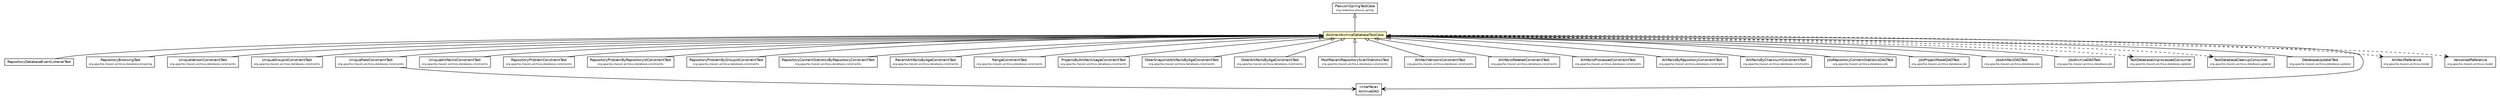#!/usr/local/bin/dot
#
# Class diagram 
# Generated by UmlGraph version 4.6 (http://www.spinellis.gr/sw/umlgraph)
#

digraph G {
	edge [fontname="Helvetica",fontsize=10,labelfontname="Helvetica",labelfontsize=10];
	node [fontname="Helvetica",fontsize=10,shape=plaintext];
	// org.apache.maven.archiva.database.RepositoryDatabaseEventListenerTest
	c25838 [label=<<table border="0" cellborder="1" cellspacing="0" cellpadding="2" port="p" href="./RepositoryDatabaseEventListenerTest.html">
		<tr><td><table border="0" cellspacing="0" cellpadding="1">
			<tr><td> RepositoryDatabaseEventListenerTest </td></tr>
		</table></td></tr>
		</table>>, fontname="Helvetica", fontcolor="black", fontsize=9.0];
	// org.apache.maven.archiva.database.AbstractArchivaDatabaseTestCase
	c25839 [label=<<table border="0" cellborder="1" cellspacing="0" cellpadding="2" port="p" bgcolor="lemonChiffon" href="./AbstractArchivaDatabaseTestCase.html">
		<tr><td><table border="0" cellspacing="0" cellpadding="1">
			<tr><td><font face="Helvetica-Oblique"> AbstractArchivaDatabaseTestCase </font></td></tr>
		</table></td></tr>
		</table>>, fontname="Helvetica", fontcolor="black", fontsize=9.0];
	// org.apache.maven.archiva.database.browsing.RepositoryBrowsingTest
	c25840 [label=<<table border="0" cellborder="1" cellspacing="0" cellpadding="2" port="p" href="./browsing/RepositoryBrowsingTest.html">
		<tr><td><table border="0" cellspacing="0" cellpadding="1">
			<tr><td> RepositoryBrowsingTest </td></tr>
			<tr><td><font point-size="7.0"> org.apache.maven.archiva.database.browsing </font></td></tr>
		</table></td></tr>
		</table>>, fontname="Helvetica", fontcolor="black", fontsize=9.0];
	// org.apache.maven.archiva.database.constraints.UniqueVersionConstraintTest
	c25841 [label=<<table border="0" cellborder="1" cellspacing="0" cellpadding="2" port="p" href="./constraints/UniqueVersionConstraintTest.html">
		<tr><td><table border="0" cellspacing="0" cellpadding="1">
			<tr><td> UniqueVersionConstraintTest </td></tr>
			<tr><td><font point-size="7.0"> org.apache.maven.archiva.database.constraints </font></td></tr>
		</table></td></tr>
		</table>>, fontname="Helvetica", fontcolor="black", fontsize=9.0];
	// org.apache.maven.archiva.database.constraints.UniqueGroupIdConstraintTest
	c25842 [label=<<table border="0" cellborder="1" cellspacing="0" cellpadding="2" port="p" href="./constraints/UniqueGroupIdConstraintTest.html">
		<tr><td><table border="0" cellspacing="0" cellpadding="1">
			<tr><td> UniqueGroupIdConstraintTest </td></tr>
			<tr><td><font point-size="7.0"> org.apache.maven.archiva.database.constraints </font></td></tr>
		</table></td></tr>
		</table>>, fontname="Helvetica", fontcolor="black", fontsize=9.0];
	// org.apache.maven.archiva.database.constraints.UniqueFieldConstraintTest
	c25843 [label=<<table border="0" cellborder="1" cellspacing="0" cellpadding="2" port="p" href="./constraints/UniqueFieldConstraintTest.html">
		<tr><td><table border="0" cellspacing="0" cellpadding="1">
			<tr><td> UniqueFieldConstraintTest </td></tr>
			<tr><td><font point-size="7.0"> org.apache.maven.archiva.database.constraints </font></td></tr>
		</table></td></tr>
		</table>>, fontname="Helvetica", fontcolor="black", fontsize=9.0];
	// org.apache.maven.archiva.database.constraints.UniqueArtifactIdConstraintTest
	c25844 [label=<<table border="0" cellborder="1" cellspacing="0" cellpadding="2" port="p" href="./constraints/UniqueArtifactIdConstraintTest.html">
		<tr><td><table border="0" cellspacing="0" cellpadding="1">
			<tr><td> UniqueArtifactIdConstraintTest </td></tr>
			<tr><td><font point-size="7.0"> org.apache.maven.archiva.database.constraints </font></td></tr>
		</table></td></tr>
		</table>>, fontname="Helvetica", fontcolor="black", fontsize=9.0];
	// org.apache.maven.archiva.database.constraints.RepositoryProblemConstraintTest
	c25845 [label=<<table border="0" cellborder="1" cellspacing="0" cellpadding="2" port="p" href="./constraints/RepositoryProblemConstraintTest.html">
		<tr><td><table border="0" cellspacing="0" cellpadding="1">
			<tr><td> RepositoryProblemConstraintTest </td></tr>
			<tr><td><font point-size="7.0"> org.apache.maven.archiva.database.constraints </font></td></tr>
		</table></td></tr>
		</table>>, fontname="Helvetica", fontcolor="black", fontsize=9.0];
	// org.apache.maven.archiva.database.constraints.RepositoryProblemByRepositoryIdConstraintTest
	c25846 [label=<<table border="0" cellborder="1" cellspacing="0" cellpadding="2" port="p" href="./constraints/RepositoryProblemByRepositoryIdConstraintTest.html">
		<tr><td><table border="0" cellspacing="0" cellpadding="1">
			<tr><td> RepositoryProblemByRepositoryIdConstraintTest </td></tr>
			<tr><td><font point-size="7.0"> org.apache.maven.archiva.database.constraints </font></td></tr>
		</table></td></tr>
		</table>>, fontname="Helvetica", fontcolor="black", fontsize=9.0];
	// org.apache.maven.archiva.database.constraints.RepositoryProblemByGroupIdConstraintTest
	c25847 [label=<<table border="0" cellborder="1" cellspacing="0" cellpadding="2" port="p" href="./constraints/RepositoryProblemByGroupIdConstraintTest.html">
		<tr><td><table border="0" cellspacing="0" cellpadding="1">
			<tr><td> RepositoryProblemByGroupIdConstraintTest </td></tr>
			<tr><td><font point-size="7.0"> org.apache.maven.archiva.database.constraints </font></td></tr>
		</table></td></tr>
		</table>>, fontname="Helvetica", fontcolor="black", fontsize=9.0];
	// org.apache.maven.archiva.database.constraints.RepositoryContentStatisticsByRepositoryConstraintTest
	c25848 [label=<<table border="0" cellborder="1" cellspacing="0" cellpadding="2" port="p" href="./constraints/RepositoryContentStatisticsByRepositoryConstraintTest.html">
		<tr><td><table border="0" cellspacing="0" cellpadding="1">
			<tr><td> RepositoryContentStatisticsByRepositoryConstraintTest </td></tr>
			<tr><td><font point-size="7.0"> org.apache.maven.archiva.database.constraints </font></td></tr>
		</table></td></tr>
		</table>>, fontname="Helvetica", fontcolor="black", fontsize=9.0];
	// org.apache.maven.archiva.database.constraints.RecentArtifactsByAgeConstraintTest
	c25849 [label=<<table border="0" cellborder="1" cellspacing="0" cellpadding="2" port="p" href="./constraints/RecentArtifactsByAgeConstraintTest.html">
		<tr><td><table border="0" cellspacing="0" cellpadding="1">
			<tr><td> RecentArtifactsByAgeConstraintTest </td></tr>
			<tr><td><font point-size="7.0"> org.apache.maven.archiva.database.constraints </font></td></tr>
		</table></td></tr>
		</table>>, fontname="Helvetica", fontcolor="black", fontsize=9.0];
	// org.apache.maven.archiva.database.constraints.RangeConstraintTest
	c25850 [label=<<table border="0" cellborder="1" cellspacing="0" cellpadding="2" port="p" href="./constraints/RangeConstraintTest.html">
		<tr><td><table border="0" cellspacing="0" cellpadding="1">
			<tr><td> RangeConstraintTest </td></tr>
			<tr><td><font point-size="7.0"> org.apache.maven.archiva.database.constraints </font></td></tr>
		</table></td></tr>
		</table>>, fontname="Helvetica", fontcolor="black", fontsize=9.0];
	// org.apache.maven.archiva.database.constraints.ProjectsByArtifactUsageConstraintTest
	c25851 [label=<<table border="0" cellborder="1" cellspacing="0" cellpadding="2" port="p" href="./constraints/ProjectsByArtifactUsageConstraintTest.html">
		<tr><td><table border="0" cellspacing="0" cellpadding="1">
			<tr><td> ProjectsByArtifactUsageConstraintTest </td></tr>
			<tr><td><font point-size="7.0"> org.apache.maven.archiva.database.constraints </font></td></tr>
		</table></td></tr>
		</table>>, fontname="Helvetica", fontcolor="black", fontsize=9.0];
	// org.apache.maven.archiva.database.constraints.OlderSnapshotArtifactsByAgeConstraintTest
	c25852 [label=<<table border="0" cellborder="1" cellspacing="0" cellpadding="2" port="p" href="./constraints/OlderSnapshotArtifactsByAgeConstraintTest.html">
		<tr><td><table border="0" cellspacing="0" cellpadding="1">
			<tr><td> OlderSnapshotArtifactsByAgeConstraintTest </td></tr>
			<tr><td><font point-size="7.0"> org.apache.maven.archiva.database.constraints </font></td></tr>
		</table></td></tr>
		</table>>, fontname="Helvetica", fontcolor="black", fontsize=9.0];
	// org.apache.maven.archiva.database.constraints.OlderArtifactsByAgeConstraintTest
	c25853 [label=<<table border="0" cellborder="1" cellspacing="0" cellpadding="2" port="p" href="./constraints/OlderArtifactsByAgeConstraintTest.html">
		<tr><td><table border="0" cellspacing="0" cellpadding="1">
			<tr><td> OlderArtifactsByAgeConstraintTest </td></tr>
			<tr><td><font point-size="7.0"> org.apache.maven.archiva.database.constraints </font></td></tr>
		</table></td></tr>
		</table>>, fontname="Helvetica", fontcolor="black", fontsize=9.0];
	// org.apache.maven.archiva.database.constraints.MostRecentRepositoryScanStatisticsTest
	c25854 [label=<<table border="0" cellborder="1" cellspacing="0" cellpadding="2" port="p" href="./constraints/MostRecentRepositoryScanStatisticsTest.html">
		<tr><td><table border="0" cellspacing="0" cellpadding="1">
			<tr><td> MostRecentRepositoryScanStatisticsTest </td></tr>
			<tr><td><font point-size="7.0"> org.apache.maven.archiva.database.constraints </font></td></tr>
		</table></td></tr>
		</table>>, fontname="Helvetica", fontcolor="black", fontsize=9.0];
	// org.apache.maven.archiva.database.constraints.ArtifactVersionsConstraintTest
	c25855 [label=<<table border="0" cellborder="1" cellspacing="0" cellpadding="2" port="p" href="./constraints/ArtifactVersionsConstraintTest.html">
		<tr><td><table border="0" cellspacing="0" cellpadding="1">
			<tr><td> ArtifactVersionsConstraintTest </td></tr>
			<tr><td><font point-size="7.0"> org.apache.maven.archiva.database.constraints </font></td></tr>
		</table></td></tr>
		</table>>, fontname="Helvetica", fontcolor="black", fontsize=9.0];
	// org.apache.maven.archiva.database.constraints.ArtifactsRelatedConstraintTest
	c25856 [label=<<table border="0" cellborder="1" cellspacing="0" cellpadding="2" port="p" href="./constraints/ArtifactsRelatedConstraintTest.html">
		<tr><td><table border="0" cellspacing="0" cellpadding="1">
			<tr><td> ArtifactsRelatedConstraintTest </td></tr>
			<tr><td><font point-size="7.0"> org.apache.maven.archiva.database.constraints </font></td></tr>
		</table></td></tr>
		</table>>, fontname="Helvetica", fontcolor="black", fontsize=9.0];
	// org.apache.maven.archiva.database.constraints.ArtifactsProcessedConstraintTest
	c25857 [label=<<table border="0" cellborder="1" cellspacing="0" cellpadding="2" port="p" href="./constraints/ArtifactsProcessedConstraintTest.html">
		<tr><td><table border="0" cellspacing="0" cellpadding="1">
			<tr><td> ArtifactsProcessedConstraintTest </td></tr>
			<tr><td><font point-size="7.0"> org.apache.maven.archiva.database.constraints </font></td></tr>
		</table></td></tr>
		</table>>, fontname="Helvetica", fontcolor="black", fontsize=9.0];
	// org.apache.maven.archiva.database.constraints.ArtifactsByRepositoryConstraintTest
	c25858 [label=<<table border="0" cellborder="1" cellspacing="0" cellpadding="2" port="p" href="./constraints/ArtifactsByRepositoryConstraintTest.html">
		<tr><td><table border="0" cellspacing="0" cellpadding="1">
			<tr><td> ArtifactsByRepositoryConstraintTest </td></tr>
			<tr><td><font point-size="7.0"> org.apache.maven.archiva.database.constraints </font></td></tr>
		</table></td></tr>
		</table>>, fontname="Helvetica", fontcolor="black", fontsize=9.0];
	// org.apache.maven.archiva.database.constraints.ArtifactsByChecksumConstraintTest
	c25859 [label=<<table border="0" cellborder="1" cellspacing="0" cellpadding="2" port="p" href="./constraints/ArtifactsByChecksumConstraintTest.html">
		<tr><td><table border="0" cellspacing="0" cellpadding="1">
			<tr><td> ArtifactsByChecksumConstraintTest </td></tr>
			<tr><td><font point-size="7.0"> org.apache.maven.archiva.database.constraints </font></td></tr>
		</table></td></tr>
		</table>>, fontname="Helvetica", fontcolor="black", fontsize=9.0];
	// org.apache.maven.archiva.database.jdo.JdoRepositoryContentStatisticsDAOTest
	c25861 [label=<<table border="0" cellborder="1" cellspacing="0" cellpadding="2" port="p" href="./jdo/JdoRepositoryContentStatisticsDAOTest.html">
		<tr><td><table border="0" cellspacing="0" cellpadding="1">
			<tr><td> JdoRepositoryContentStatisticsDAOTest </td></tr>
			<tr><td><font point-size="7.0"> org.apache.maven.archiva.database.jdo </font></td></tr>
		</table></td></tr>
		</table>>, fontname="Helvetica", fontcolor="black", fontsize=9.0];
	// org.apache.maven.archiva.database.jdo.JdoProjectModelDAOTest
	c25862 [label=<<table border="0" cellborder="1" cellspacing="0" cellpadding="2" port="p" href="./jdo/JdoProjectModelDAOTest.html">
		<tr><td><table border="0" cellspacing="0" cellpadding="1">
			<tr><td> JdoProjectModelDAOTest </td></tr>
			<tr><td><font point-size="7.0"> org.apache.maven.archiva.database.jdo </font></td></tr>
		</table></td></tr>
		</table>>, fontname="Helvetica", fontcolor="black", fontsize=9.0];
	// org.apache.maven.archiva.database.jdo.JdoArtifactDAOTest
	c25863 [label=<<table border="0" cellborder="1" cellspacing="0" cellpadding="2" port="p" href="./jdo/JdoArtifactDAOTest.html">
		<tr><td><table border="0" cellspacing="0" cellpadding="1">
			<tr><td> JdoArtifactDAOTest </td></tr>
			<tr><td><font point-size="7.0"> org.apache.maven.archiva.database.jdo </font></td></tr>
		</table></td></tr>
		</table>>, fontname="Helvetica", fontcolor="black", fontsize=9.0];
	// org.apache.maven.archiva.database.jdo.JdoArchivaDAOTest
	c25864 [label=<<table border="0" cellborder="1" cellspacing="0" cellpadding="2" port="p" href="./jdo/JdoArchivaDAOTest.html">
		<tr><td><table border="0" cellspacing="0" cellpadding="1">
			<tr><td> JdoArchivaDAOTest </td></tr>
			<tr><td><font point-size="7.0"> org.apache.maven.archiva.database.jdo </font></td></tr>
		</table></td></tr>
		</table>>, fontname="Helvetica", fontcolor="black", fontsize=9.0];
	// org.apache.maven.archiva.database.updater.TestDatabaseUnprocessedConsumer
	c25865 [label=<<table border="0" cellborder="1" cellspacing="0" cellpadding="2" port="p" href="./updater/TestDatabaseUnprocessedConsumer.html">
		<tr><td><table border="0" cellspacing="0" cellpadding="1">
			<tr><td> TestDatabaseUnprocessedConsumer </td></tr>
			<tr><td><font point-size="7.0"> org.apache.maven.archiva.database.updater </font></td></tr>
		</table></td></tr>
		</table>>, fontname="Helvetica", fontcolor="black", fontsize=9.0];
	// org.apache.maven.archiva.database.updater.TestDatabaseCleanupConsumer
	c25866 [label=<<table border="0" cellborder="1" cellspacing="0" cellpadding="2" port="p" href="./updater/TestDatabaseCleanupConsumer.html">
		<tr><td><table border="0" cellspacing="0" cellpadding="1">
			<tr><td> TestDatabaseCleanupConsumer </td></tr>
			<tr><td><font point-size="7.0"> org.apache.maven.archiva.database.updater </font></td></tr>
		</table></td></tr>
		</table>>, fontname="Helvetica", fontcolor="black", fontsize=9.0];
	// org.apache.maven.archiva.database.updater.DatabaseUpdaterTest
	c25867 [label=<<table border="0" cellborder="1" cellspacing="0" cellpadding="2" port="p" href="./updater/DatabaseUpdaterTest.html">
		<tr><td><table border="0" cellspacing="0" cellpadding="1">
			<tr><td> DatabaseUpdaterTest </td></tr>
			<tr><td><font point-size="7.0"> org.apache.maven.archiva.database.updater </font></td></tr>
		</table></td></tr>
		</table>>, fontname="Helvetica", fontcolor="black", fontsize=9.0];
	//org.apache.maven.archiva.database.RepositoryDatabaseEventListenerTest extends org.apache.maven.archiva.database.AbstractArchivaDatabaseTestCase
	c25839:p -> c25838:p [dir=back,arrowtail=empty];
	//org.apache.maven.archiva.database.AbstractArchivaDatabaseTestCase extends org.codehaus.plexus.spring.PlexusInSpringTestCase
	c25977:p -> c25839:p [dir=back,arrowtail=empty];
	//org.apache.maven.archiva.database.browsing.RepositoryBrowsingTest extends org.apache.maven.archiva.database.AbstractArchivaDatabaseTestCase
	c25839:p -> c25840:p [dir=back,arrowtail=empty];
	//org.apache.maven.archiva.database.constraints.UniqueVersionConstraintTest extends org.apache.maven.archiva.database.AbstractArchivaDatabaseTestCase
	c25839:p -> c25841:p [dir=back,arrowtail=empty];
	//org.apache.maven.archiva.database.constraints.UniqueGroupIdConstraintTest extends org.apache.maven.archiva.database.AbstractArchivaDatabaseTestCase
	c25839:p -> c25842:p [dir=back,arrowtail=empty];
	//org.apache.maven.archiva.database.constraints.UniqueFieldConstraintTest extends org.apache.maven.archiva.database.AbstractArchivaDatabaseTestCase
	c25839:p -> c25843:p [dir=back,arrowtail=empty];
	//org.apache.maven.archiva.database.constraints.UniqueArtifactIdConstraintTest extends org.apache.maven.archiva.database.AbstractArchivaDatabaseTestCase
	c25839:p -> c25844:p [dir=back,arrowtail=empty];
	//org.apache.maven.archiva.database.constraints.RepositoryProblemConstraintTest extends org.apache.maven.archiva.database.AbstractArchivaDatabaseTestCase
	c25839:p -> c25845:p [dir=back,arrowtail=empty];
	//org.apache.maven.archiva.database.constraints.RepositoryProblemByRepositoryIdConstraintTest extends org.apache.maven.archiva.database.AbstractArchivaDatabaseTestCase
	c25839:p -> c25846:p [dir=back,arrowtail=empty];
	//org.apache.maven.archiva.database.constraints.RepositoryProblemByGroupIdConstraintTest extends org.apache.maven.archiva.database.AbstractArchivaDatabaseTestCase
	c25839:p -> c25847:p [dir=back,arrowtail=empty];
	//org.apache.maven.archiva.database.constraints.RepositoryContentStatisticsByRepositoryConstraintTest extends org.apache.maven.archiva.database.AbstractArchivaDatabaseTestCase
	c25839:p -> c25848:p [dir=back,arrowtail=empty];
	//org.apache.maven.archiva.database.constraints.RecentArtifactsByAgeConstraintTest extends org.apache.maven.archiva.database.AbstractArchivaDatabaseTestCase
	c25839:p -> c25849:p [dir=back,arrowtail=empty];
	//org.apache.maven.archiva.database.constraints.RangeConstraintTest extends org.apache.maven.archiva.database.AbstractArchivaDatabaseTestCase
	c25839:p -> c25850:p [dir=back,arrowtail=empty];
	//org.apache.maven.archiva.database.constraints.ProjectsByArtifactUsageConstraintTest extends org.apache.maven.archiva.database.AbstractArchivaDatabaseTestCase
	c25839:p -> c25851:p [dir=back,arrowtail=empty];
	//org.apache.maven.archiva.database.constraints.OlderSnapshotArtifactsByAgeConstraintTest extends org.apache.maven.archiva.database.AbstractArchivaDatabaseTestCase
	c25839:p -> c25852:p [dir=back,arrowtail=empty];
	//org.apache.maven.archiva.database.constraints.OlderArtifactsByAgeConstraintTest extends org.apache.maven.archiva.database.AbstractArchivaDatabaseTestCase
	c25839:p -> c25853:p [dir=back,arrowtail=empty];
	//org.apache.maven.archiva.database.constraints.MostRecentRepositoryScanStatisticsTest extends org.apache.maven.archiva.database.AbstractArchivaDatabaseTestCase
	c25839:p -> c25854:p [dir=back,arrowtail=empty];
	//org.apache.maven.archiva.database.constraints.ArtifactVersionsConstraintTest extends org.apache.maven.archiva.database.AbstractArchivaDatabaseTestCase
	c25839:p -> c25855:p [dir=back,arrowtail=empty];
	//org.apache.maven.archiva.database.constraints.ArtifactsRelatedConstraintTest extends org.apache.maven.archiva.database.AbstractArchivaDatabaseTestCase
	c25839:p -> c25856:p [dir=back,arrowtail=empty];
	//org.apache.maven.archiva.database.constraints.ArtifactsProcessedConstraintTest extends org.apache.maven.archiva.database.AbstractArchivaDatabaseTestCase
	c25839:p -> c25857:p [dir=back,arrowtail=empty];
	//org.apache.maven.archiva.database.constraints.ArtifactsByRepositoryConstraintTest extends org.apache.maven.archiva.database.AbstractArchivaDatabaseTestCase
	c25839:p -> c25858:p [dir=back,arrowtail=empty];
	//org.apache.maven.archiva.database.constraints.ArtifactsByChecksumConstraintTest extends org.apache.maven.archiva.database.AbstractArchivaDatabaseTestCase
	c25839:p -> c25859:p [dir=back,arrowtail=empty];
	//org.apache.maven.archiva.database.jdo.JdoRepositoryContentStatisticsDAOTest extends org.apache.maven.archiva.database.AbstractArchivaDatabaseTestCase
	c25839:p -> c25861:p [dir=back,arrowtail=empty];
	//org.apache.maven.archiva.database.jdo.JdoProjectModelDAOTest extends org.apache.maven.archiva.database.AbstractArchivaDatabaseTestCase
	c25839:p -> c25862:p [dir=back,arrowtail=empty];
	//org.apache.maven.archiva.database.jdo.JdoArtifactDAOTest extends org.apache.maven.archiva.database.AbstractArchivaDatabaseTestCase
	c25839:p -> c25863:p [dir=back,arrowtail=empty];
	//org.apache.maven.archiva.database.jdo.JdoArchivaDAOTest extends org.apache.maven.archiva.database.AbstractArchivaDatabaseTestCase
	c25839:p -> c25864:p [dir=back,arrowtail=empty];
	//org.apache.maven.archiva.database.updater.DatabaseUpdaterTest extends org.apache.maven.archiva.database.AbstractArchivaDatabaseTestCase
	c25839:p -> c25867:p [dir=back,arrowtail=empty];
	// org.apache.maven.archiva.database.AbstractArchivaDatabaseTestCase NAVASSOC org.apache.maven.archiva.database.ArchivaDAO
	c25839:p -> c25979:p [taillabel="", label="", headlabel="", fontname="Helvetica", fontcolor="black", fontsize=10.0, color="black", arrowhead=open];
	// org.apache.maven.archiva.database.constraints.UniqueFieldConstraintTest NAVASSOC org.apache.maven.archiva.database.ArchivaDAO
	c25843:p -> c25979:p [taillabel="", label="", headlabel="", fontname="Helvetica", fontcolor="black", fontsize=10.0, color="black", arrowhead=open];
	// org.apache.maven.archiva.database.AbstractArchivaDatabaseTestCase DEPEND org.apache.maven.archiva.model.ArtifactReference
	c25839:p -> c25980:p [taillabel="", label="", headlabel="", fontname="Helvetica", fontcolor="black", fontsize=10.0, color="black", arrowhead=open, style=dashed];
	// org.apache.maven.archiva.database.AbstractArchivaDatabaseTestCase DEPEND org.apache.maven.archiva.database.updater.TestDatabaseCleanupConsumer
	c25839:p -> c25866:p [taillabel="", label="", headlabel="", fontname="Helvetica", fontcolor="black", fontsize=10.0, color="black", arrowhead=open, style=dashed];
	// org.apache.maven.archiva.database.AbstractArchivaDatabaseTestCase DEPEND org.apache.maven.archiva.model.VersionedReference
	c25839:p -> c25981:p [taillabel="", label="", headlabel="", fontname="Helvetica", fontcolor="black", fontsize=10.0, color="black", arrowhead=open, style=dashed];
	// org.apache.maven.archiva.database.AbstractArchivaDatabaseTestCase DEPEND org.apache.maven.archiva.database.updater.TestDatabaseUnprocessedConsumer
	c25839:p -> c25865:p [taillabel="", label="", headlabel="", fontname="Helvetica", fontcolor="black", fontsize=10.0, color="black", arrowhead=open, style=dashed];
	// org.apache.maven.archiva.model.VersionedReference
	c25981 [label=<<table border="0" cellborder="1" cellspacing="0" cellpadding="2" port="p" href="http://java.sun.com/j2se/1.4.2/docs/api/org/apache/maven/archiva/model/VersionedReference.html">
		<tr><td><table border="0" cellspacing="0" cellpadding="1">
			<tr><td> VersionedReference </td></tr>
			<tr><td><font point-size="7.0"> org.apache.maven.archiva.model </font></td></tr>
		</table></td></tr>
		</table>>, fontname="Helvetica", fontcolor="black", fontsize=9.0];
	// org.apache.maven.archiva.database.ArchivaDAO
	c25979 [label=<<table border="0" cellborder="1" cellspacing="0" cellpadding="2" port="p" href="http://java.sun.com/j2se/1.4.2/docs/api/org/apache/maven/archiva/database/ArchivaDAO.html">
		<tr><td><table border="0" cellspacing="0" cellpadding="1">
			<tr><td> &laquo;interface&raquo; </td></tr>
			<tr><td> ArchivaDAO </td></tr>
		</table></td></tr>
		</table>>, fontname="Helvetica", fontcolor="black", fontsize=9.0];
	// org.apache.maven.archiva.model.ArtifactReference
	c25980 [label=<<table border="0" cellborder="1" cellspacing="0" cellpadding="2" port="p" href="http://java.sun.com/j2se/1.4.2/docs/api/org/apache/maven/archiva/model/ArtifactReference.html">
		<tr><td><table border="0" cellspacing="0" cellpadding="1">
			<tr><td> ArtifactReference </td></tr>
			<tr><td><font point-size="7.0"> org.apache.maven.archiva.model </font></td></tr>
		</table></td></tr>
		</table>>, fontname="Helvetica", fontcolor="black", fontsize=9.0];
	// org.codehaus.plexus.spring.PlexusInSpringTestCase
	c25977 [label=<<table border="0" cellborder="1" cellspacing="0" cellpadding="2" port="p" href="http://java.sun.com/j2se/1.4.2/docs/api/org/codehaus/plexus/spring/PlexusInSpringTestCase.html">
		<tr><td><table border="0" cellspacing="0" cellpadding="1">
			<tr><td> PlexusInSpringTestCase </td></tr>
			<tr><td><font point-size="7.0"> org.codehaus.plexus.spring </font></td></tr>
		</table></td></tr>
		</table>>, fontname="Helvetica", fontcolor="black", fontsize=9.0];
}

